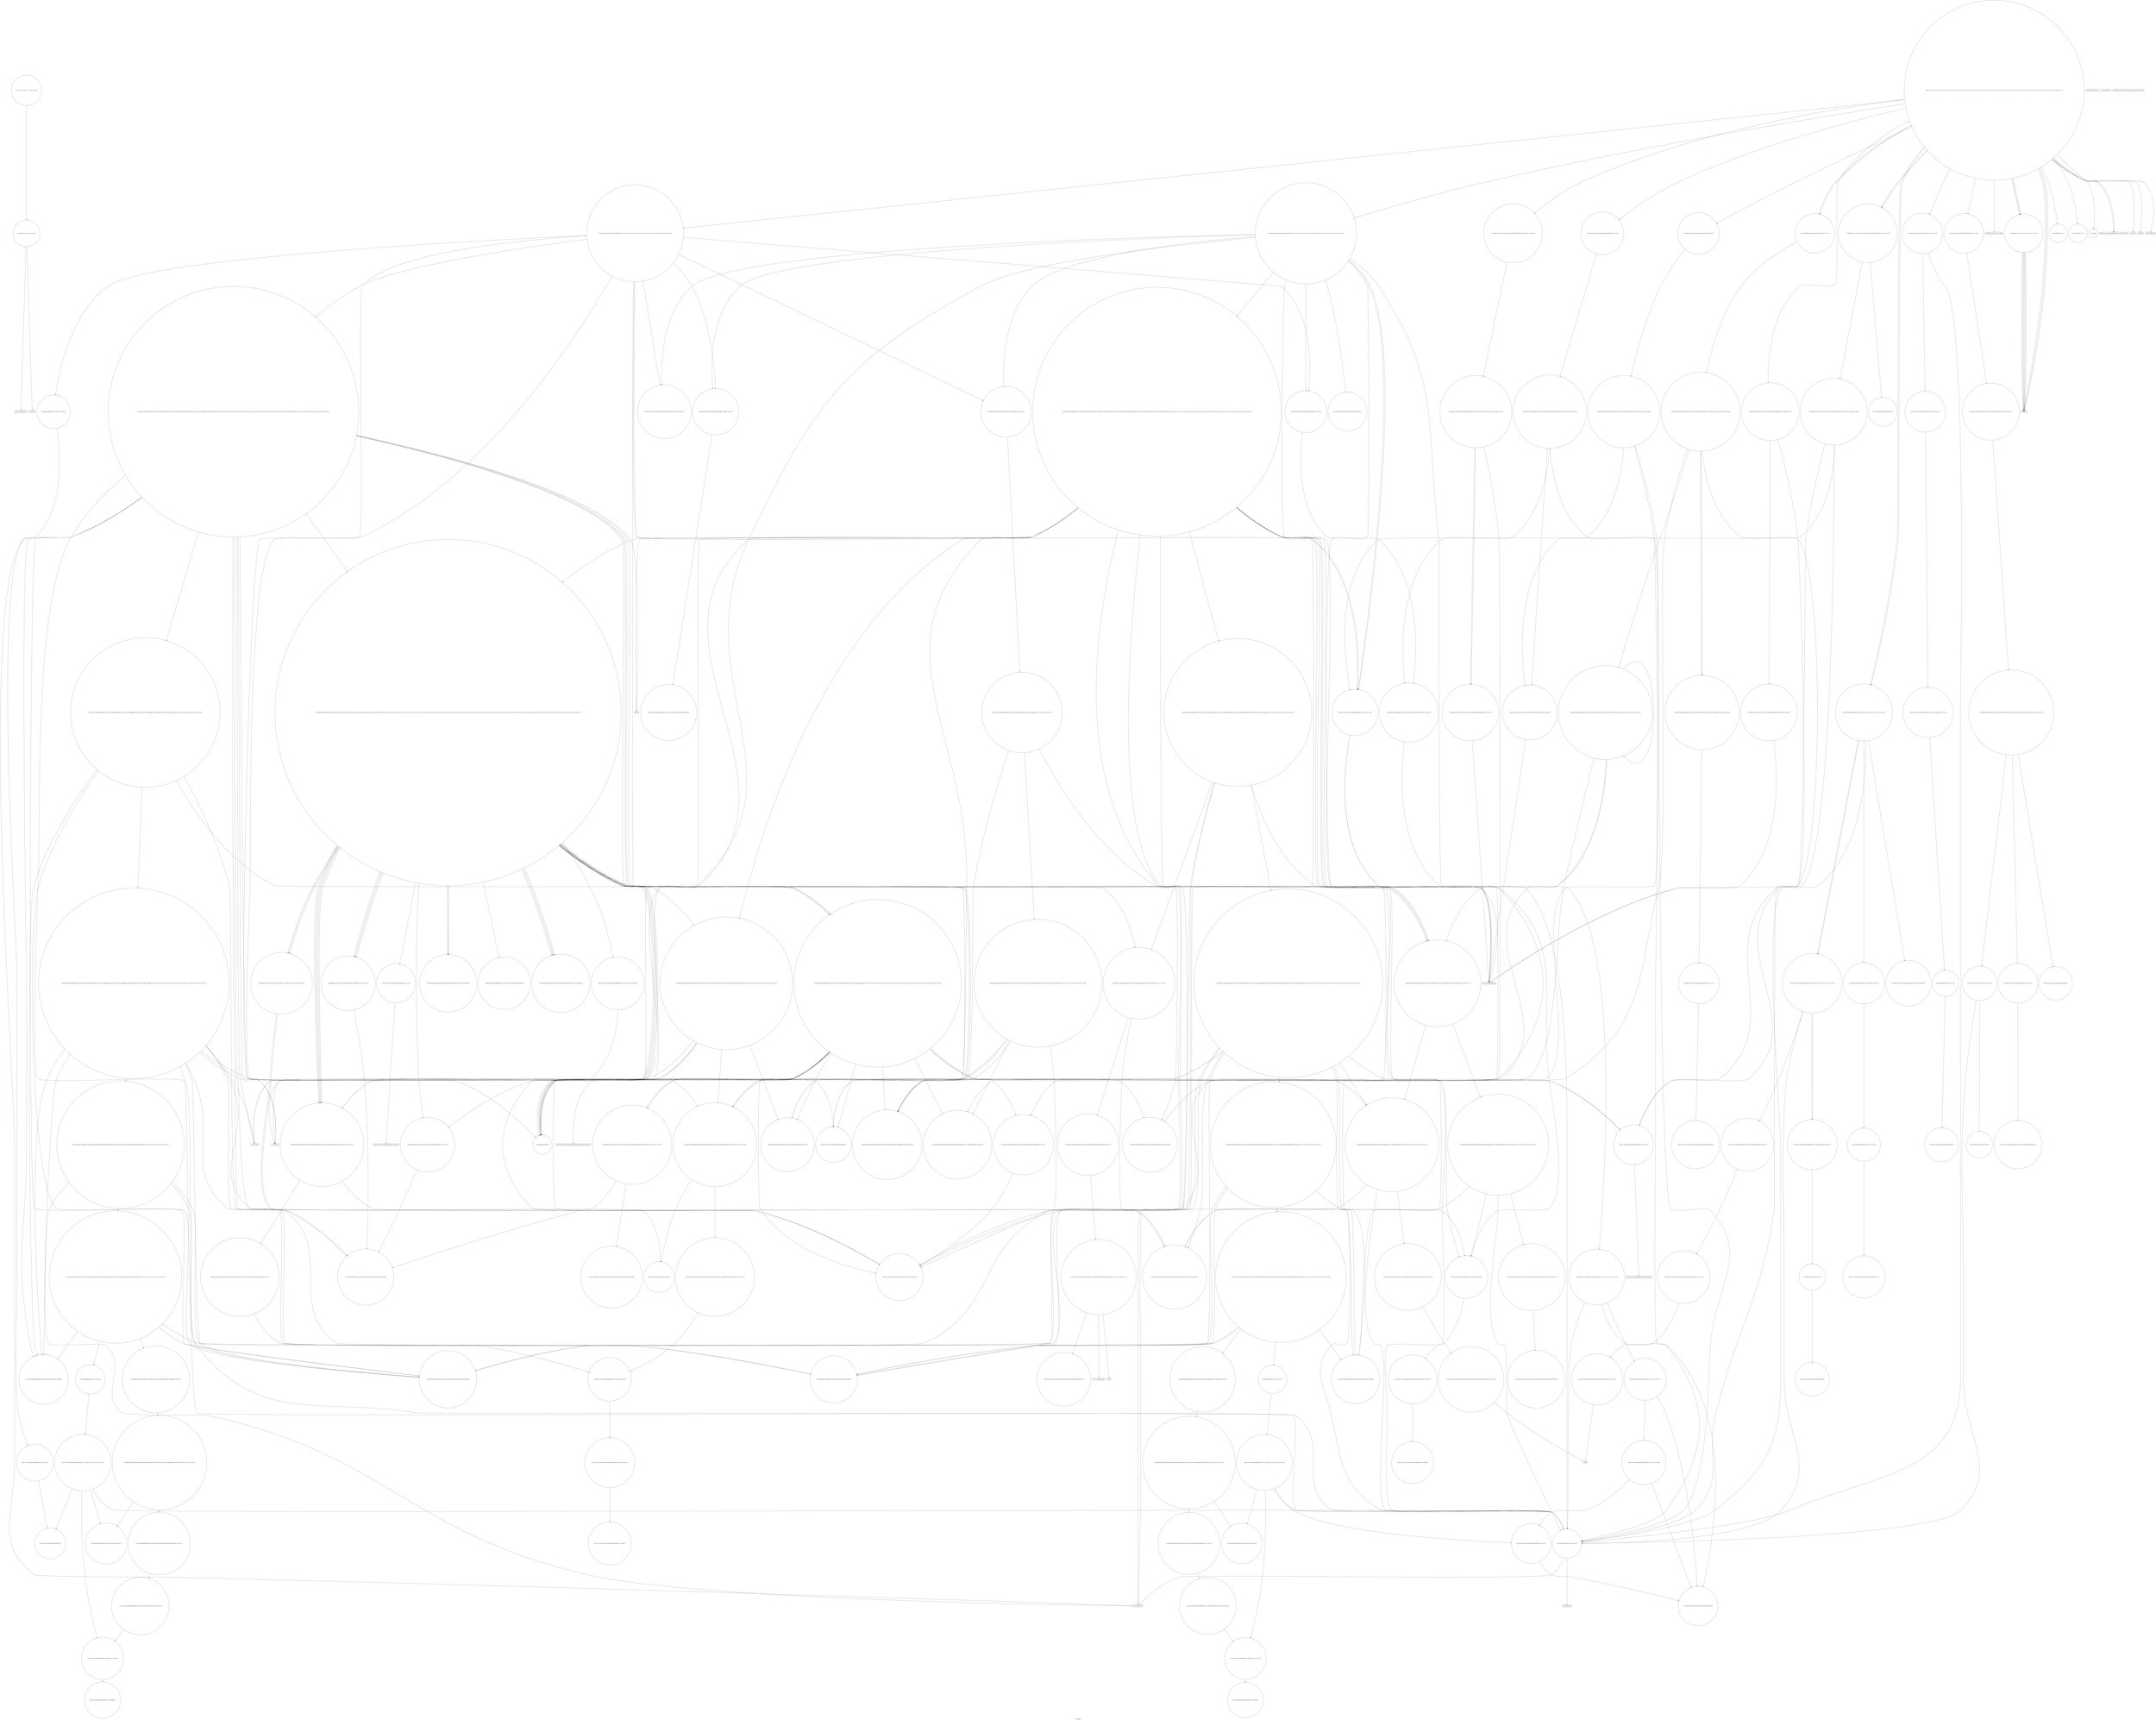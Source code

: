 digraph "Call Graph" {
	label="Call Graph";

	Node0x55c32b160430 [shape=record,shape=circle,label="{__cxx_global_var_init|{<s0>1|<s1>2}}"];
	Node0x55c32b160430:s0 -> Node0x55c32b1604b0[color=black];
	Node0x55c32b160430:s1 -> Node0x55c32b4c0fd0[color=black];
	Node0x55c32b4c4b70 [shape=record,shape=circle,label="{_ZNSt8_Rb_treeIiSt4pairIKiiESt10_Select1stIS2_ESt4lessIiESaIS2_EE8_S_valueEPKSt13_Rb_tree_nodeIS2_E|{<s0>159}}"];
	Node0x55c32b4c4b70:s0 -> Node0x55c32b4c4bf0[color=black];
	Node0x55c32b4c11d0 [shape=record,shape=circle,label="{main|{<s0>9|<s1>10|<s2>11|<s3>12|<s4>13|<s5>14|<s6>15|<s7>16|<s8>17|<s9>18|<s10>19|<s11>20|<s12>21|<s13>22|<s14>23|<s15>24|<s16>25|<s17>26|<s18>27|<s19>28|<s20>29|<s21>30|<s22>31|<s23>32|<s24>33|<s25>34|<s26>35|<s27>36|<s28>37}}"];
	Node0x55c32b4c11d0:s0 -> Node0x55c32b4c1250[color=black];
	Node0x55c32b4c11d0:s1 -> Node0x55c32b4c10d0[color=black];
	Node0x55c32b4c11d0:s2 -> Node0x55c32b4c12d0[color=black];
	Node0x55c32b4c11d0:s3 -> Node0x55c32b4c10d0[color=black];
	Node0x55c32b4c11d0:s4 -> Node0x55c32b4c10d0[color=black];
	Node0x55c32b4c11d0:s5 -> Node0x55c32b4c1050[color=black];
	Node0x55c32b4c11d0:s6 -> Node0x55c32b4c1050[color=black];
	Node0x55c32b4c11d0:s7 -> Node0x55c32b4c1050[color=black];
	Node0x55c32b4c11d0:s8 -> Node0x55c32b4c13d0[color=black];
	Node0x55c32b4c11d0:s9 -> Node0x55c32b4c1450[color=black];
	Node0x55c32b4c11d0:s10 -> Node0x55c32b4c14d0[color=black];
	Node0x55c32b4c11d0:s11 -> Node0x55c32b4c1550[color=black];
	Node0x55c32b4c11d0:s12 -> Node0x55c32b4c15d0[color=black];
	Node0x55c32b4c11d0:s13 -> Node0x55c32b4c1b50[color=black];
	Node0x55c32b4c11d0:s14 -> Node0x55c32b4c1650[color=black];
	Node0x55c32b4c11d0:s15 -> Node0x55c32b4c1750[color=black];
	Node0x55c32b4c11d0:s16 -> Node0x55c32b4c16d0[color=black];
	Node0x55c32b4c11d0:s17 -> Node0x55c32b4c17d0[color=black];
	Node0x55c32b4c11d0:s18 -> Node0x55c32b4c17d0[color=black];
	Node0x55c32b4c11d0:s19 -> Node0x55c32b4c1850[color=black];
	Node0x55c32b4c11d0:s20 -> Node0x55c32b4c1150[color=black];
	Node0x55c32b4c11d0:s21 -> Node0x55c32b4c18d0[color=black];
	Node0x55c32b4c11d0:s22 -> Node0x55c32b4c1950[color=black];
	Node0x55c32b4c11d0:s23 -> Node0x55c32b4c18d0[color=black];
	Node0x55c32b4c11d0:s24 -> Node0x55c32b4c19d0[color=black];
	Node0x55c32b4c11d0:s25 -> Node0x55c32b4c1a50[color=black];
	Node0x55c32b4c11d0:s26 -> Node0x55c32b4c1b50[color=black];
	Node0x55c32b4c11d0:s27 -> Node0x55c32b4c1bd0[color=black];
	Node0x55c32b4c11d0:s28 -> Node0x55c32b4c1bd0[color=black];
	Node0x55c32b4c26d0 [shape=record,shape=circle,label="{_ZSt7forwardIRKSt21piecewise_construct_tEOT_RNSt16remove_referenceIS3_E4typeE}"];
	Node0x55c32b4c1550 [shape=record,shape=circle,label="{_ZNSt3mapIiiSt4lessIiESaISt4pairIKiiEEEixEOi|{<s0>41|<s1>42|<s2>43|<s3>44|<s4>45|<s5>46|<s6>47|<s7>48|<s8>49|<s9>50|<s10>51|<s11>52}}"];
	Node0x55c32b4c1550:s0 -> Node0x55c32b4c42f0[color=black];
	Node0x55c32b4c1550:s1 -> Node0x55c32b4c43f0[color=black];
	Node0x55c32b4c1550:s2 -> Node0x55c32b4c4370[color=black];
	Node0x55c32b4c1550:s3 -> Node0x55c32b4c4470[color=black];
	Node0x55c32b4c1550:s4 -> Node0x55c32b4c4570[color=black];
	Node0x55c32b4c1550:s5 -> Node0x55c32b4c44f0[color=black];
	Node0x55c32b4c1550:s6 -> Node0x55c32b4c4670[color=black];
	Node0x55c32b4c1550:s7 -> Node0x55c32b4c4770[color=black];
	Node0x55c32b4c1550:s8 -> Node0x55c32b4c46f0[color=black];
	Node0x55c32b4c1550:s9 -> Node0x55c32b4c45f0[color=black];
	Node0x55c32b4c1550:s10 -> Node0x55c32b4c47f0[color=black];
	Node0x55c32b4c1550:s11 -> Node0x55c32b4c4570[color=black];
	Node0x55c32b4c2a50 [shape=record,shape=Mrecord,label="{llvm.trap}"];
	Node0x55c32b4c18d0 [shape=record,shape=Mrecord,label="{_ZStlsISt11char_traitsIcEERSt13basic_ostreamIcT_ES5_PKc}"];
	Node0x55c32b4c2dd0 [shape=record,shape=Mrecord,label="{_Znwm}"];
	Node0x55c32b4c1c50 [shape=record,shape=circle,label="{_ZNSt8_Rb_treeIiSt4pairIKiiESt10_Select1stIS2_ESt4lessIiESaIS2_EEC2Ev|{<s0>77}}"];
	Node0x55c32b4c1c50:s0 -> Node0x55c32b4c1cd0[color=black];
	Node0x55c32b4c3150 [shape=record,shape=circle,label="{_ZNSt11_Tuple_implILm0EJOiEE7_M_headERS1_|{<s0>243}}"];
	Node0x55c32b4c3150:s0 -> Node0x55c32b4c3250[color=black];
	Node0x55c32b4c1fd0 [shape=record,shape=circle,label="{__clang_call_terminate|{<s0>84|<s1>85}}"];
	Node0x55c32b4c1fd0:s0 -> Node0x55c32b4c2050[color=black];
	Node0x55c32b4c1fd0:s1 -> Node0x55c32b4c20d0[color=black];
	Node0x55c32b4c34d0 [shape=record,shape=circle,label="{_ZNKSt23_Rb_tree_const_iteratorISt4pairIKiiEE13_M_const_castEv|{<s0>249}}"];
	Node0x55c32b4c34d0:s0 -> Node0x55c32b4c4a70[color=black];
	Node0x55c32b4c2350 [shape=record,shape=circle,label="{_ZNSt8_Rb_treeIiSt4pairIKiiESt10_Select1stIS2_ESt4lessIiESaIS2_EE8_S_rightEPSt18_Rb_tree_node_base}"];
	Node0x55c32b4c7090 [shape=record,shape=circle,label="{_ZNSt4pairIPSt18_Rb_tree_node_baseS1_EC2IRS1_S4_Lb1EEEOT_OT0_|{<s0>268|<s1>269}}"];
	Node0x55c32b4c7090:s0 -> Node0x55c32b4c7310[color=black];
	Node0x55c32b4c7090:s1 -> Node0x55c32b4c7310[color=black];
	Node0x55c32b4c36f0 [shape=record,shape=circle,label="{_ZNSt13_Rb_tree_nodeISt4pairIKiiEE9_M_valptrEv|{<s0>106}}"];
	Node0x55c32b4c36f0:s0 -> Node0x55c32b4c37f0[color=black];
	Node0x55c32b4c7410 [shape=record,shape=circle,label="{_ZNSt4pairIPSt18_Rb_tree_node_baseS1_EC2IRPSt13_Rb_tree_nodeIS_IKiiEERS1_Lb1EEEOT_OT0_|{<s0>275|<s1>276}}"];
	Node0x55c32b4c7410:s0 -> Node0x55c32b4c7490[color=black];
	Node0x55c32b4c7410:s1 -> Node0x55c32b4c7310[color=black];
	Node0x55c32b4c3a70 [shape=record,shape=circle,label="{_ZNSaISt13_Rb_tree_nodeISt4pairIKiiEEED2Ev|{<s0>110}}"];
	Node0x55c32b4c3a70:s0 -> Node0x55c32b4c3af0[color=black];
	Node0x55c32b4c7790 [shape=record,shape=circle,label="{_ZNSt8_Rb_treeIiSt4pairIKiiESt10_Select1stIS2_ESt4lessIiESaIS2_EE22_M_emplace_hint_uniqueIJRKSt21piecewise_construct_tSt5tupleIJRS1_EESD_IJEEEEESt17_Rb_tree_iteratorIS2_ESt23_Rb_tree_const_iteratorIS2_EDpOT_|{<s0>281|<s1>282|<s2>283|<s3>284|<s4>285|<s5>286|<s6>287|<s7>288|<s8>289|<s9>290|<s10>291|<s11>292|<s12>293|<s13>294|<s14>295|<s15>296}}"];
	Node0x55c32b4c7790:s0 -> Node0x55c32b4c26d0[color=black];
	Node0x55c32b4c7790:s1 -> Node0x55c32b4c7910[color=black];
	Node0x55c32b4c7790:s2 -> Node0x55c32b4c27d0[color=black];
	Node0x55c32b4c7790:s3 -> Node0x55c32b4c7890[color=black];
	Node0x55c32b4c7790:s4 -> Node0x55c32b4c47f0[color=black];
	Node0x55c32b4c7790:s5 -> Node0x55c32b4c49f0[color=black];
	Node0x55c32b4c7790:s6 -> Node0x55c32b4c2850[color=black];
	Node0x55c32b4c7790:s7 -> Node0x55c32b4c28d0[color=black];
	Node0x55c32b4c7790:s8 -> Node0x55c32b4c2050[color=black];
	Node0x55c32b4c7790:s9 -> Node0x55c32b4c2450[color=black];
	Node0x55c32b4c7790:s10 -> Node0x55c32b4c2950[color=black];
	Node0x55c32b4c7790:s11 -> Node0x55c32b4c2450[color=black];
	Node0x55c32b4c7790:s12 -> Node0x55c32b4c4a70[color=black];
	Node0x55c32b4c7790:s13 -> Node0x55c32b4c29d0[color=black];
	Node0x55c32b4c7790:s14 -> Node0x55c32b4c2a50[color=black];
	Node0x55c32b4c7790:s15 -> Node0x55c32b4c1fd0[color=black];
	Node0x55c32b4c3df0 [shape=record,shape=circle,label="{_ZNSt12_Vector_baseISt4pairIiiESaIS1_EE19_M_get_Tp_allocatorEv}"];
	Node0x55c32b4c7b10 [shape=record,shape=circle,label="{_ZNSt5tupleIJRKiEEC2EOS2_|{<s0>323}}"];
	Node0x55c32b4c7b10:s0 -> Node0x55c32b4c7c10[color=black];
	Node0x55c32b4c4170 [shape=record,shape=circle,label="{_ZN9__gnu_cxx13new_allocatorISt4pairIiiEE10deallocateEPS2_m|{<s0>123}}"];
	Node0x55c32b4c4170:s0 -> Node0x55c32b4c39f0[color=black];
	Node0x55c32b4c7e90 [shape=record,shape=circle,label="{_ZNSt4pairIKiiEC2IJRS0_EJLm0EEJEJEEERSt5tupleIJDpT_EERS4_IJDpT1_EESt12_Index_tupleIJXspT0_EEESD_IJXspT2_EEE|{<s0>330|<s1>331}}"];
	Node0x55c32b4c7e90:s0 -> Node0x55c32b4c7f10[color=black];
	Node0x55c32b4c7e90:s1 -> Node0x55c32b4c7c90[color=black];
	Node0x55c32b4c44f0 [shape=record,shape=circle,label="{_ZNKSt4lessIiEclERKiS2_}"];
	Node0x55c32b4c8210 [shape=record,shape=circle,label="{_ZSteqISt17_Rb_tree_iteratorISt4pairIKiiEEEbRKSt16reverse_iteratorIT_ES9_|{<s0>342|<s1>343|<s2>344}}"];
	Node0x55c32b4c8210:s0 -> Node0x55c32b4c8290[color=black];
	Node0x55c32b4c8210:s1 -> Node0x55c32b4c8290[color=black];
	Node0x55c32b4c8210:s2 -> Node0x55c32b4c4370[color=black];
	Node0x55c32b4c4870 [shape=record,shape=circle,label="{_ZNSt8_Rb_treeIiSt4pairIKiiESt10_Select1stIS2_ESt4lessIiESaIS2_EE11lower_boundERS1_|{<s0>149|<s1>150|<s2>151}}"];
	Node0x55c32b4c4870:s0 -> Node0x55c32b4c2250[color=black];
	Node0x55c32b4c4870:s1 -> Node0x55c32b4c4970[color=black];
	Node0x55c32b4c4870:s2 -> Node0x55c32b4c48f0[color=black];
	Node0x55c32b1604b0 [shape=record,shape=Mrecord,label="{_ZNSt8ios_base4InitC1Ev}"];
	Node0x55c32b4c4bf0 [shape=record,shape=circle,label="{_ZNKSt13_Rb_tree_nodeISt4pairIKiiEE9_M_valptrEv|{<s0>160}}"];
	Node0x55c32b4c4bf0:s0 -> Node0x55c32b4c4c70[color=black];
	Node0x55c32b4c1250 [shape=record,shape=Mrecord,label="{_ZNSt8ios_base15sync_with_stdioEb}"];
	Node0x55c32b4c2750 [shape=record,shape=circle,label="{_ZSt7forwardISt5tupleIJOiEEEOT_RNSt16remove_referenceIS3_E4typeE}"];
	Node0x55c32b4c15d0 [shape=record,shape=circle,label="{_ZNSt3mapIiiSt4lessIiESaISt4pairIKiiEEEixERS3_|{<s0>53|<s1>54|<s2>55|<s3>56|<s4>57|<s5>58|<s6>59|<s7>60|<s8>61|<s9>62|<s10>63}}"];
	Node0x55c32b4c15d0:s0 -> Node0x55c32b4c42f0[color=black];
	Node0x55c32b4c15d0:s1 -> Node0x55c32b4c43f0[color=black];
	Node0x55c32b4c15d0:s2 -> Node0x55c32b4c4370[color=black];
	Node0x55c32b4c15d0:s3 -> Node0x55c32b4c4470[color=black];
	Node0x55c32b4c15d0:s4 -> Node0x55c32b4c4570[color=black];
	Node0x55c32b4c15d0:s5 -> Node0x55c32b4c44f0[color=black];
	Node0x55c32b4c15d0:s6 -> Node0x55c32b4c4670[color=black];
	Node0x55c32b4c15d0:s7 -> Node0x55c32b4c7810[color=black];
	Node0x55c32b4c15d0:s8 -> Node0x55c32b4c7790[color=black];
	Node0x55c32b4c15d0:s9 -> Node0x55c32b4c47f0[color=black];
	Node0x55c32b4c15d0:s10 -> Node0x55c32b4c4570[color=black];
	Node0x55c32b4c2ad0 [shape=record,shape=circle,label="{_ZNSt8_Rb_treeIiSt4pairIKiiESt10_Select1stIS2_ESt4lessIiESaIS2_EE11_M_get_nodeEv|{<s0>211|<s1>212}}"];
	Node0x55c32b4c2ad0:s0 -> Node0x55c32b4c3670[color=black];
	Node0x55c32b4c2ad0:s1 -> Node0x55c32b4c2bd0[color=black];
	Node0x55c32b4c1950 [shape=record,shape=Mrecord,label="{_ZNSolsEi}"];
	Node0x55c32b4c2e50 [shape=record,shape=circle,label="{_ZNSt16allocator_traitsISaISt13_Rb_tree_nodeISt4pairIKiiEEEE9constructIS3_JRKSt21piecewise_construct_tSt5tupleIJOiEESB_IJEEEEEvRS5_PT_DpOT0_|{<s0>228|<s1>229|<s2>230|<s3>231}}"];
	Node0x55c32b4c2e50:s0 -> Node0x55c32b4c26d0[color=black];
	Node0x55c32b4c2e50:s1 -> Node0x55c32b4c2750[color=black];
	Node0x55c32b4c2e50:s2 -> Node0x55c32b4c27d0[color=black];
	Node0x55c32b4c2e50:s3 -> Node0x55c32b4c2ed0[color=black];
	Node0x55c32b4c1cd0 [shape=record,shape=circle,label="{_ZNSt8_Rb_treeIiSt4pairIKiiESt10_Select1stIS2_ESt4lessIiESaIS2_EE13_Rb_tree_implIS6_Lb1EEC2Ev|{<s0>78|<s1>79|<s2>80}}"];
	Node0x55c32b4c1cd0:s0 -> Node0x55c32b4c1d50[color=black];
	Node0x55c32b4c1cd0:s1 -> Node0x55c32b4c1dd0[color=black];
	Node0x55c32b4c1cd0:s2 -> Node0x55c32b4c1e50[color=black];
	Node0x55c32b4c31d0 [shape=record,shape=circle,label="{_ZNSt10_Head_baseILm0EOiLb0EEC2IiEEOT_|{<s0>244}}"];
	Node0x55c32b4c31d0:s0 -> Node0x55c32b4c32d0[color=black];
	Node0x55c32b4c2050 [shape=record,shape=Mrecord,label="{__cxa_begin_catch}"];
	Node0x55c32b4c3550 [shape=record,shape=circle,label="{_ZNKSt8_Rb_treeIiSt4pairIKiiESt10_Select1stIS2_ESt4lessIiESaIS2_EE4sizeEv}"];
	Node0x55c32b4c23d0 [shape=record,shape=circle,label="{_ZNSt8_Rb_treeIiSt4pairIKiiESt10_Select1stIS2_ESt4lessIiESaIS2_EE7_S_leftEPSt18_Rb_tree_node_base}"];
	Node0x55c32b4c7110 [shape=record,shape=circle,label="{_ZNSt17_Rb_tree_iteratorISt4pairIKiiEEmmEv|{<s0>270}}"];
	Node0x55c32b4c7110:s0 -> Node0x55c32b4c7510[color=black];
	Node0x55c32b4c3770 [shape=record,shape=circle,label="{_ZN9__gnu_cxx13new_allocatorISt13_Rb_tree_nodeISt4pairIKiiEEE7destroyIS4_EEvPT_}"];
	Node0x55c32b4c7490 [shape=record,shape=circle,label="{_ZSt7forwardIRPSt13_Rb_tree_nodeISt4pairIKiiEEEOT_RNSt16remove_referenceIS7_E4typeE}"];
	Node0x55c32b4c3af0 [shape=record,shape=circle,label="{_ZN9__gnu_cxx13new_allocatorISt13_Rb_tree_nodeISt4pairIKiiEEED2Ev}"];
	Node0x55c32b4c7810 [shape=record,shape=circle,label="{_ZNSt5tupleIJRKiEEC2IvLb1EEES1_|{<s0>297}}"];
	Node0x55c32b4c7810:s0 -> Node0x55c32b4c8010[color=black];
	Node0x55c32b4c3e70 [shape=record,shape=circle,label="{_ZNSt12_Vector_baseISt4pairIiiESaIS1_EED2Ev|{<s0>115|<s1>116|<s2>117|<s3>118}}"];
	Node0x55c32b4c3e70:s0 -> Node0x55c32b4c3ff0[color=black];
	Node0x55c32b4c3e70:s1 -> Node0x55c32b4c4070[color=black];
	Node0x55c32b4c3e70:s2 -> Node0x55c32b4c4070[color=black];
	Node0x55c32b4c3e70:s3 -> Node0x55c32b4c1fd0[color=black];
	Node0x55c32b4c7b90 [shape=record,shape=circle,label="{_ZNSt4pairIKiiEC2IJRS0_EJEEESt21piecewise_construct_tSt5tupleIJDpT_EES5_IJDpT0_EE|{<s0>324}}"];
	Node0x55c32b4c7b90:s0 -> Node0x55c32b4c7e90[color=black];
	Node0x55c32b4c41f0 [shape=record,shape=circle,label="{_ZNSaISt4pairIiiEED2Ev|{<s0>124}}"];
	Node0x55c32b4c41f0:s0 -> Node0x55c32b4c4270[color=black];
	Node0x55c32b4c7f10 [shape=record,shape=circle,label="{_ZSt3getILm0EJRKiEERNSt13tuple_elementIXT_ESt5tupleIJDpT0_EEE4typeERS6_|{<s0>332}}"];
	Node0x55c32b4c7f10:s0 -> Node0x55c32b4c7f90[color=black];
	Node0x55c32b4c4570 [shape=record,shape=circle,label="{_ZNKSt17_Rb_tree_iteratorISt4pairIKiiEEdeEv|{<s0>128|<s1>129}}"];
	Node0x55c32b4c4570:s0 -> Node0x55c32b4c36f0[color=black];
	Node0x55c32b4c4570:s1 -> Node0x55c32b4c1fd0[color=black];
	Node0x55c32b4c8290 [shape=record,shape=circle,label="{_ZNKSt16reverse_iteratorISt17_Rb_tree_iteratorISt4pairIKiiEEE4baseEv|{<s0>345}}"];
	Node0x55c32b4c8290:s0 -> Node0x55c32b4c47f0[color=black];
	Node0x55c32b4c48f0 [shape=record,shape=circle,label="{_ZNSt8_Rb_treeIiSt4pairIKiiESt10_Select1stIS2_ESt4lessIiESaIS2_EE14_M_lower_boundEPSt13_Rb_tree_nodeIS2_EPSt18_Rb_tree_node_baseRS1_|{<s0>152|<s1>153|<s2>154|<s3>155|<s4>156}}"];
	Node0x55c32b4c48f0:s0 -> Node0x55c32b4c49f0[color=black];
	Node0x55c32b4c48f0:s1 -> Node0x55c32b4c44f0[color=black];
	Node0x55c32b4c48f0:s2 -> Node0x55c32b4c23d0[color=black];
	Node0x55c32b4c48f0:s3 -> Node0x55c32b4c2350[color=black];
	Node0x55c32b4c48f0:s4 -> Node0x55c32b4c4a70[color=black];
	Node0x55c32b4c0f50 [shape=record,shape=Mrecord,label="{_ZNSt8ios_base4InitD1Ev}"];
	Node0x55c32b4c4c70 [shape=record,shape=circle,label="{_ZNK9__gnu_cxx16__aligned_membufISt4pairIKiiEE6_M_ptrEv|{<s0>161}}"];
	Node0x55c32b4c4c70:s0 -> Node0x55c32b4c4cf0[color=black];
	Node0x55c32b4c12d0 [shape=record,shape=circle,label="{_ZNSt6vectorISt4pairIiiESaIS1_EEC2Ev|{<s0>38|<s1>39}}"];
	Node0x55c32b4c12d0:s0 -> Node0x55c32b4c3b70[color=black];
	Node0x55c32b4c12d0:s1 -> Node0x55c32b4c1fd0[color=black];
	Node0x55c32b4c27d0 [shape=record,shape=circle,label="{_ZSt7forwardISt5tupleIJEEEOT_RNSt16remove_referenceIS2_E4typeE}"];
	Node0x55c32b4c1650 [shape=record,shape=circle,label="{_ZNSt3mapIiiSt4lessIiESaISt4pairIKiiEEE6rbeginEv|{<s0>64}}"];
	Node0x55c32b4c1650:s0 -> Node0x55c32b4c8090[color=black];
	Node0x55c32b4c2b50 [shape=record,shape=circle,label="{_ZNSt8_Rb_treeIiSt4pairIKiiESt10_Select1stIS2_ESt4lessIiESaIS2_EE17_M_construct_nodeIJRKSt21piecewise_construct_tSt5tupleIJOiEESD_IJEEEEEvPSt13_Rb_tree_nodeIS2_EDpOT_|{<s0>213|<s1>214|<s2>215|<s3>216|<s4>217|<s5>218|<s6>219|<s7>220|<s8>221|<s9>222|<s10>223}}"];
	Node0x55c32b4c2b50:s0 -> Node0x55c32b4c3670[color=black];
	Node0x55c32b4c2b50:s1 -> Node0x55c32b4c36f0[color=black];
	Node0x55c32b4c2b50:s2 -> Node0x55c32b4c26d0[color=black];
	Node0x55c32b4c2b50:s3 -> Node0x55c32b4c2750[color=black];
	Node0x55c32b4c2b50:s4 -> Node0x55c32b4c27d0[color=black];
	Node0x55c32b4c2b50:s5 -> Node0x55c32b4c2e50[color=black];
	Node0x55c32b4c2b50:s6 -> Node0x55c32b4c2050[color=black];
	Node0x55c32b4c2b50:s7 -> Node0x55c32b4c2550[color=black];
	Node0x55c32b4c2b50:s8 -> Node0x55c32b4c2950[color=black];
	Node0x55c32b4c2b50:s9 -> Node0x55c32b4c29d0[color=black];
	Node0x55c32b4c2b50:s10 -> Node0x55c32b4c1fd0[color=black];
	Node0x55c32b4c19d0 [shape=record,shape=Mrecord,label="{_ZNSolsEm}"];
	Node0x55c32b4c2ed0 [shape=record,shape=circle,label="{_ZN9__gnu_cxx13new_allocatorISt13_Rb_tree_nodeISt4pairIKiiEEE9constructIS4_JRKSt21piecewise_construct_tSt5tupleIJOiEESB_IJEEEEEvPT_DpOT0_|{<s0>232|<s1>233|<s2>234|<s3>235|<s4>236}}"];
	Node0x55c32b4c2ed0:s0 -> Node0x55c32b4c26d0[color=black];
	Node0x55c32b4c2ed0:s1 -> Node0x55c32b4c2750[color=black];
	Node0x55c32b4c2ed0:s2 -> Node0x55c32b4c2f50[color=black];
	Node0x55c32b4c2ed0:s3 -> Node0x55c32b4c27d0[color=black];
	Node0x55c32b4c2ed0:s4 -> Node0x55c32b4c2fd0[color=black];
	Node0x55c32b4c1d50 [shape=record,shape=circle,label="{_ZNSaISt13_Rb_tree_nodeISt4pairIKiiEEEC2Ev|{<s0>81}}"];
	Node0x55c32b4c1d50:s0 -> Node0x55c32b4c1ed0[color=black];
	Node0x55c32b4c3250 [shape=record,shape=circle,label="{_ZNSt10_Head_baseILm0EOiLb0EE7_M_headERS1_}"];
	Node0x55c32b4c20d0 [shape=record,shape=Mrecord,label="{_ZSt9terminatev}"];
	Node0x55c32b4c35d0 [shape=record,shape=circle,label="{_ZNSt8_Rb_treeIiSt4pairIKiiESt10_Select1stIS2_ESt4lessIiESaIS2_EE6_S_keyEPKSt18_Rb_tree_node_base|{<s0>250|<s1>251}}"];
	Node0x55c32b4c35d0:s0 -> Node0x55c32b4c7290[color=black];
	Node0x55c32b4c35d0:s1 -> Node0x55c32b4c4af0[color=black];
	Node0x55c32b4c2450 [shape=record,shape=circle,label="{_ZNSt8_Rb_treeIiSt4pairIKiiESt10_Select1stIS2_ESt4lessIiESaIS2_EE12_M_drop_nodeEPSt13_Rb_tree_nodeIS2_E|{<s0>96|<s1>97}}"];
	Node0x55c32b4c2450:s0 -> Node0x55c32b4c24d0[color=black];
	Node0x55c32b4c2450:s1 -> Node0x55c32b4c2550[color=black];
	Node0x55c32b4c7190 [shape=record,shape=circle,label="{_ZNSt17_Rb_tree_iteratorISt4pairIKiiEEppEv|{<s0>271}}"];
	Node0x55c32b4c7190:s0 -> Node0x55c32b4c7590[color=black];
	Node0x55c32b4c37f0 [shape=record,shape=circle,label="{_ZN9__gnu_cxx16__aligned_membufISt4pairIKiiEE6_M_ptrEv|{<s0>107}}"];
	Node0x55c32b4c37f0:s0 -> Node0x55c32b4c3870[color=black];
	Node0x55c32b4c7510 [shape=record,shape=Mrecord,label="{_ZSt18_Rb_tree_decrementPSt18_Rb_tree_node_base}"];
	Node0x55c32b4c3b70 [shape=record,shape=circle,label="{_ZNSt12_Vector_baseISt4pairIiiESaIS1_EEC2Ev|{<s0>111}}"];
	Node0x55c32b4c3b70:s0 -> Node0x55c32b4c3bf0[color=black];
	Node0x55c32b4c7890 [shape=record,shape=circle,label="{_ZNSt8_Rb_treeIiSt4pairIKiiESt10_Select1stIS2_ESt4lessIiESaIS2_EE14_M_create_nodeIJRKSt21piecewise_construct_tSt5tupleIJRS1_EESD_IJEEEEEPSt13_Rb_tree_nodeIS2_EDpOT_|{<s0>298|<s1>299|<s2>300|<s3>301|<s4>302}}"];
	Node0x55c32b4c7890:s0 -> Node0x55c32b4c2ad0[color=black];
	Node0x55c32b4c7890:s1 -> Node0x55c32b4c26d0[color=black];
	Node0x55c32b4c7890:s2 -> Node0x55c32b4c7910[color=black];
	Node0x55c32b4c7890:s3 -> Node0x55c32b4c27d0[color=black];
	Node0x55c32b4c7890:s4 -> Node0x55c32b4c7990[color=black];
	Node0x55c32b4c3ef0 [shape=record,shape=circle,label="{_ZSt8_DestroyIPSt4pairIiiEEvT_S3_|{<s0>119}}"];
	Node0x55c32b4c3ef0:s0 -> Node0x55c32b4c3f70[color=black];
	Node0x55c32b4c7c10 [shape=record,shape=circle,label="{_ZNSt11_Tuple_implILm0EJRKiEEC2EOS2_|{<s0>325|<s1>326|<s2>327|<s3>328}}"];
	Node0x55c32b4c7c10:s0 -> Node0x55c32b4c7d10[color=black];
	Node0x55c32b4c7c10:s1 -> Node0x55c32b4c7c90[color=black];
	Node0x55c32b4c7c10:s2 -> Node0x55c32b4c7d90[color=black];
	Node0x55c32b4c7c10:s3 -> Node0x55c32b4c1fd0[color=black];
	Node0x55c32b4c4270 [shape=record,shape=circle,label="{_ZN9__gnu_cxx13new_allocatorISt4pairIiiEED2Ev}"];
	Node0x55c32b4c7f90 [shape=record,shape=circle,label="{_ZSt12__get_helperILm0ERKiJEERT0_RSt11_Tuple_implIXT_EJS2_DpT1_EE|{<s0>333}}"];
	Node0x55c32b4c7f90:s0 -> Node0x55c32b4c7d10[color=black];
	Node0x55c32b4c45f0 [shape=record,shape=circle,label="{_ZNSt8_Rb_treeIiSt4pairIKiiESt10_Select1stIS2_ESt4lessIiESaIS2_EE22_M_emplace_hint_uniqueIJRKSt21piecewise_construct_tSt5tupleIJOiEESD_IJEEEEESt17_Rb_tree_iteratorIS2_ESt23_Rb_tree_const_iteratorIS2_EDpOT_|{<s0>130|<s1>131|<s2>132|<s3>133|<s4>134|<s5>135|<s6>136|<s7>137|<s8>138|<s9>139|<s10>140|<s11>141|<s12>142|<s13>143|<s14>144|<s15>145}}"];
	Node0x55c32b4c45f0:s0 -> Node0x55c32b4c26d0[color=black];
	Node0x55c32b4c45f0:s1 -> Node0x55c32b4c2750[color=black];
	Node0x55c32b4c45f0:s2 -> Node0x55c32b4c27d0[color=black];
	Node0x55c32b4c45f0:s3 -> Node0x55c32b4c2650[color=black];
	Node0x55c32b4c45f0:s4 -> Node0x55c32b4c47f0[color=black];
	Node0x55c32b4c45f0:s5 -> Node0x55c32b4c49f0[color=black];
	Node0x55c32b4c45f0:s6 -> Node0x55c32b4c2850[color=black];
	Node0x55c32b4c45f0:s7 -> Node0x55c32b4c28d0[color=black];
	Node0x55c32b4c45f0:s8 -> Node0x55c32b4c2050[color=black];
	Node0x55c32b4c45f0:s9 -> Node0x55c32b4c2450[color=black];
	Node0x55c32b4c45f0:s10 -> Node0x55c32b4c2950[color=black];
	Node0x55c32b4c45f0:s11 -> Node0x55c32b4c2450[color=black];
	Node0x55c32b4c45f0:s12 -> Node0x55c32b4c4a70[color=black];
	Node0x55c32b4c45f0:s13 -> Node0x55c32b4c29d0[color=black];
	Node0x55c32b4c45f0:s14 -> Node0x55c32b4c2a50[color=black];
	Node0x55c32b4c45f0:s15 -> Node0x55c32b4c1fd0[color=black];
	Node0x55c32b4c8310 [shape=record,shape=circle,label="{_ZNSt16reverse_iteratorISt17_Rb_tree_iteratorISt4pairIKiiEEEC2ERKS5_|{<s0>346}}"];
	Node0x55c32b4c8310:s0 -> Node0x55c32b4c47f0[color=black];
	Node0x55c32b4c4970 [shape=record,shape=circle,label="{_ZNSt8_Rb_treeIiSt4pairIKiiESt10_Select1stIS2_ESt4lessIiESaIS2_EE6_M_endEv}"];
	Node0x55c32b4c0fd0 [shape=record,shape=Mrecord,label="{__cxa_atexit}"];
	Node0x55c32b4c4cf0 [shape=record,shape=circle,label="{_ZNK9__gnu_cxx16__aligned_membufISt4pairIKiiEE7_M_addrEv}"];
	Node0x55c32b4c1350 [shape=record,shape=Mrecord,label="{__gxx_personality_v0}"];
	Node0x55c32b4c2850 [shape=record,shape=circle,label="{_ZNSt8_Rb_treeIiSt4pairIKiiESt10_Select1stIS2_ESt4lessIiESaIS2_EE29_M_get_insert_hint_unique_posESt23_Rb_tree_const_iteratorIS2_ERS1_|{<s0>168|<s1>169|<s2>170|<s3>171|<s4>172|<s5>173|<s6>174|<s7>175|<s8>176|<s9>177|<s10>178|<s11>179|<s12>180|<s13>181|<s14>182|<s15>183|<s16>184|<s17>185|<s18>186|<s19>187|<s20>188|<s21>189|<s22>190|<s23>191|<s24>192|<s25>193|<s26>194|<s27>195|<s28>196|<s29>197|<s30>198|<s31>199|<s32>200|<s33>201|<s34>202|<s35>203|<s36>204}}"];
	Node0x55c32b4c2850:s0 -> Node0x55c32b4c34d0[color=black];
	Node0x55c32b4c2850:s1 -> Node0x55c32b4c4970[color=black];
	Node0x55c32b4c2850:s2 -> Node0x55c32b4c3550[color=black];
	Node0x55c32b4c2850:s3 -> Node0x55c32b4c6e90[color=black];
	Node0x55c32b4c2850:s4 -> Node0x55c32b4c35d0[color=black];
	Node0x55c32b4c2850:s5 -> Node0x55c32b4c44f0[color=black];
	Node0x55c32b4c2850:s6 -> Node0x55c32b4c6e90[color=black];
	Node0x55c32b4c2850:s7 -> Node0x55c32b4c6f10[color=black];
	Node0x55c32b4c2850:s8 -> Node0x55c32b4c6f90[color=black];
	Node0x55c32b4c2850:s9 -> Node0x55c32b4c35d0[color=black];
	Node0x55c32b4c2850:s10 -> Node0x55c32b4c44f0[color=black];
	Node0x55c32b4c2850:s11 -> Node0x55c32b4c47f0[color=black];
	Node0x55c32b4c2850:s12 -> Node0x55c32b4c7010[color=black];
	Node0x55c32b4c2850:s13 -> Node0x55c32b4c7010[color=black];
	Node0x55c32b4c2850:s14 -> Node0x55c32b4c7010[color=black];
	Node0x55c32b4c2850:s15 -> Node0x55c32b4c7090[color=black];
	Node0x55c32b4c2850:s16 -> Node0x55c32b4c7110[color=black];
	Node0x55c32b4c2850:s17 -> Node0x55c32b4c35d0[color=black];
	Node0x55c32b4c2850:s18 -> Node0x55c32b4c44f0[color=black];
	Node0x55c32b4c2850:s19 -> Node0x55c32b4c2350[color=black];
	Node0x55c32b4c2850:s20 -> Node0x55c32b4c6f10[color=black];
	Node0x55c32b4c2850:s21 -> Node0x55c32b4c7090[color=black];
	Node0x55c32b4c2850:s22 -> Node0x55c32b4c6f90[color=black];
	Node0x55c32b4c2850:s23 -> Node0x55c32b4c35d0[color=black];
	Node0x55c32b4c2850:s24 -> Node0x55c32b4c44f0[color=black];
	Node0x55c32b4c2850:s25 -> Node0x55c32b4c47f0[color=black];
	Node0x55c32b4c2850:s26 -> Node0x55c32b4c6e90[color=black];
	Node0x55c32b4c2850:s27 -> Node0x55c32b4c6e90[color=black];
	Node0x55c32b4c2850:s28 -> Node0x55c32b4c6f10[color=black];
	Node0x55c32b4c2850:s29 -> Node0x55c32b4c7190[color=black];
	Node0x55c32b4c2850:s30 -> Node0x55c32b4c35d0[color=black];
	Node0x55c32b4c2850:s31 -> Node0x55c32b4c44f0[color=black];
	Node0x55c32b4c2850:s32 -> Node0x55c32b4c2350[color=black];
	Node0x55c32b4c2850:s33 -> Node0x55c32b4c6f10[color=black];
	Node0x55c32b4c2850:s34 -> Node0x55c32b4c7090[color=black];
	Node0x55c32b4c2850:s35 -> Node0x55c32b4c6f90[color=black];
	Node0x55c32b4c2850:s36 -> Node0x55c32b4c7210[color=black];
	Node0x55c32b4c16d0 [shape=record,shape=circle,label="{_ZStneISt17_Rb_tree_iteratorISt4pairIKiiEEEbRKSt16reverse_iteratorIT_ES9_|{<s0>65}}"];
	Node0x55c32b4c16d0:s0 -> Node0x55c32b4c8210[color=black];
	Node0x55c32b4c2bd0 [shape=record,shape=circle,label="{_ZNSt16allocator_traitsISaISt13_Rb_tree_nodeISt4pairIKiiEEEE8allocateERS5_m|{<s0>224}}"];
	Node0x55c32b4c2bd0:s0 -> Node0x55c32b4c2c50[color=black];
	Node0x55c32b4c1a50 [shape=record,shape=Mrecord,label="{_ZNSolsEPFRSoS_E}"];
	Node0x55c32b4c2f50 [shape=record,shape=circle,label="{_ZNSt5tupleIJOiEEC2EOS1_|{<s0>237}}"];
	Node0x55c32b4c2f50:s0 -> Node0x55c32b4c3050[color=black];
	Node0x55c32b4c1dd0 [shape=record,shape=circle,label="{_ZNSt20_Rb_tree_key_compareISt4lessIiEEC2Ev}"];
	Node0x55c32b4c32d0 [shape=record,shape=circle,label="{_ZSt7forwardIiEOT_RNSt16remove_referenceIS0_E4typeE}"];
	Node0x55c32b4c2150 [shape=record,shape=circle,label="{_ZNSt8_Rb_treeIiSt4pairIKiiESt10_Select1stIS2_ESt4lessIiESaIS2_EED2Ev|{<s0>86|<s1>87|<s2>88|<s3>89|<s4>90}}"];
	Node0x55c32b4c2150:s0 -> Node0x55c32b4c2250[color=black];
	Node0x55c32b4c2150:s1 -> Node0x55c32b4c21d0[color=black];
	Node0x55c32b4c2150:s2 -> Node0x55c32b4c22d0[color=black];
	Node0x55c32b4c2150:s3 -> Node0x55c32b4c22d0[color=black];
	Node0x55c32b4c2150:s4 -> Node0x55c32b4c1fd0[color=black];
	Node0x55c32b4c6e90 [shape=record,shape=circle,label="{_ZNSt8_Rb_treeIiSt4pairIKiiESt10_Select1stIS2_ESt4lessIiESaIS2_EE12_M_rightmostEv}"];
	Node0x55c32b4c24d0 [shape=record,shape=circle,label="{_ZNSt8_Rb_treeIiSt4pairIKiiESt10_Select1stIS2_ESt4lessIiESaIS2_EE15_M_destroy_nodeEPSt13_Rb_tree_nodeIS2_E|{<s0>98|<s1>99|<s2>100|<s3>101}}"];
	Node0x55c32b4c24d0:s0 -> Node0x55c32b4c3670[color=black];
	Node0x55c32b4c24d0:s1 -> Node0x55c32b4c36f0[color=black];
	Node0x55c32b4c24d0:s2 -> Node0x55c32b4c25d0[color=black];
	Node0x55c32b4c24d0:s3 -> Node0x55c32b4c1fd0[color=black];
	Node0x55c32b4c7210 [shape=record,shape=circle,label="{_ZNSt4pairIPSt18_Rb_tree_node_baseS1_EC2IRS1_Lb1EEEOT_RKS1_|{<s0>272}}"];
	Node0x55c32b4c7210:s0 -> Node0x55c32b4c7310[color=black];
	Node0x55c32b4c3870 [shape=record,shape=circle,label="{_ZN9__gnu_cxx16__aligned_membufISt4pairIKiiEE7_M_addrEv}"];
	Node0x55c32b4c7590 [shape=record,shape=Mrecord,label="{_ZSt18_Rb_tree_incrementPSt18_Rb_tree_node_base}"];
	Node0x55c32b4c3bf0 [shape=record,shape=circle,label="{_ZNSt12_Vector_baseISt4pairIiiESaIS1_EE12_Vector_implC2Ev|{<s0>112}}"];
	Node0x55c32b4c3bf0:s0 -> Node0x55c32b4c3c70[color=black];
	Node0x55c32b4c7910 [shape=record,shape=circle,label="{_ZSt7forwardISt5tupleIJRKiEEEOT_RNSt16remove_referenceIS4_E4typeE}"];
	Node0x55c32b4c3f70 [shape=record,shape=circle,label="{_ZNSt12_Destroy_auxILb1EE9__destroyIPSt4pairIiiEEEvT_S5_}"];
	Node0x55c32b4c7c90 [shape=record,shape=circle,label="{_ZSt7forwardIRKiEOT_RNSt16remove_referenceIS2_E4typeE}"];
	Node0x55c32b4c42f0 [shape=record,shape=circle,label="{_ZNSt3mapIiiSt4lessIiESaISt4pairIKiiEEE11lower_boundERS3_|{<s0>125}}"];
	Node0x55c32b4c42f0:s0 -> Node0x55c32b4c4870[color=black];
	Node0x55c32b4c8010 [shape=record,shape=circle,label="{_ZNSt11_Tuple_implILm0EJRKiEEC2ES1_|{<s0>334}}"];
	Node0x55c32b4c8010:s0 -> Node0x55c32b4c7d90[color=black];
	Node0x55c32b4c4670 [shape=record,shape=circle,label="{_ZNSt23_Rb_tree_const_iteratorISt4pairIKiiEEC2ERKSt17_Rb_tree_iteratorIS2_E}"];
	Node0x55c32b4c8390 [shape=record,shape=circle,label="{_ZSt11__addressofISt4pairIKiiEEPT_RS3_}"];
	Node0x55c32b4c49f0 [shape=record,shape=circle,label="{_ZNSt8_Rb_treeIiSt4pairIKiiESt10_Select1stIS2_ESt4lessIiESaIS2_EE6_S_keyEPKSt13_Rb_tree_nodeIS2_E|{<s0>157|<s1>158}}"];
	Node0x55c32b4c49f0:s0 -> Node0x55c32b4c4b70[color=black];
	Node0x55c32b4c49f0:s1 -> Node0x55c32b4c4af0[color=black];
	Node0x55c32b4c1050 [shape=record,shape=circle,label="{_Z3inpPii|{<s0>3|<s1>4|<s2>5|<s3>6|<s4>7|<s5>8}}"];
	Node0x55c32b4c1050:s0 -> Node0x55c32b4c10d0[color=black];
	Node0x55c32b4c1050:s1 -> Node0x55c32b4c10d0[color=black];
	Node0x55c32b4c1050:s2 -> Node0x55c32b4c10d0[color=black];
	Node0x55c32b4c1050:s3 -> Node0x55c32b4c10d0[color=black];
	Node0x55c32b4c1050:s4 -> Node0x55c32b4c10d0[color=black];
	Node0x55c32b4c1050:s5 -> Node0x55c32b4c10d0[color=black];
	Node0x55c32b4c4d70 [shape=record,shape=circle,label="{_ZNSt8_Rb_treeIiSt4pairIKiiESt10_Select1stIS2_ESt4lessIiESaIS2_EE3endEv|{<s0>162}}"];
	Node0x55c32b4c4d70:s0 -> Node0x55c32b4c4a70[color=black];
	Node0x55c32b4c13d0 [shape=record,shape=circle,label="{_ZSt3minIiERKT_S2_S2_}"];
	Node0x55c32b4c28d0 [shape=record,shape=circle,label="{_ZNSt8_Rb_treeIiSt4pairIKiiESt10_Select1stIS2_ESt4lessIiESaIS2_EE14_M_insert_nodeEPSt18_Rb_tree_node_baseSA_PSt13_Rb_tree_nodeIS2_E|{<s0>205|<s1>206|<s2>207|<s3>208|<s4>209|<s5>210}}"];
	Node0x55c32b4c28d0:s0 -> Node0x55c32b4c4970[color=black];
	Node0x55c32b4c28d0:s1 -> Node0x55c32b4c49f0[color=black];
	Node0x55c32b4c28d0:s2 -> Node0x55c32b4c35d0[color=black];
	Node0x55c32b4c28d0:s3 -> Node0x55c32b4c44f0[color=black];
	Node0x55c32b4c28d0:s4 -> Node0x55c32b4c7610[color=black];
	Node0x55c32b4c28d0:s5 -> Node0x55c32b4c4a70[color=black];
	Node0x55c32b4c1750 [shape=record,shape=circle,label="{_ZNSt3mapIiiSt4lessIiESaISt4pairIKiiEEE4rendEv|{<s0>66}}"];
	Node0x55c32b4c1750:s0 -> Node0x55c32b4c8190[color=black];
	Node0x55c32b4c2c50 [shape=record,shape=circle,label="{_ZN9__gnu_cxx13new_allocatorISt13_Rb_tree_nodeISt4pairIKiiEEE8allocateEmPKv|{<s0>225|<s1>226|<s2>227}}"];
	Node0x55c32b4c2c50:s0 -> Node0x55c32b4c2cd0[color=black];
	Node0x55c32b4c2c50:s1 -> Node0x55c32b4c2d50[color=black];
	Node0x55c32b4c2c50:s2 -> Node0x55c32b4c2dd0[color=black];
	Node0x55c32b4c1ad0 [shape=record,shape=Mrecord,label="{_ZSt4endlIcSt11char_traitsIcEERSt13basic_ostreamIT_T0_ES6_}"];
	Node0x55c32b4c2fd0 [shape=record,shape=circle,label="{_ZNSt4pairIKiiEC2IJOiEJEEESt21piecewise_construct_tSt5tupleIJDpT_EES5_IJDpT0_EE|{<s0>238}}"];
	Node0x55c32b4c2fd0:s0 -> Node0x55c32b4c3350[color=black];
	Node0x55c32b4c1e50 [shape=record,shape=circle,label="{_ZNSt15_Rb_tree_headerC2Ev|{<s0>82|<s1>83}}"];
	Node0x55c32b4c1e50:s0 -> Node0x55c32b4c1f50[color=black];
	Node0x55c32b4c1e50:s1 -> Node0x55c32b4c1fd0[color=black];
	Node0x55c32b4c3350 [shape=record,shape=circle,label="{_ZNSt4pairIKiiEC2IJOiEJLm0EEJEJEEERSt5tupleIJDpT_EERS4_IJDpT1_EESt12_Index_tupleIJXspT0_EEESD_IJXspT2_EEE|{<s0>245|<s1>246}}"];
	Node0x55c32b4c3350:s0 -> Node0x55c32b4c33d0[color=black];
	Node0x55c32b4c3350:s1 -> Node0x55c32b4c30d0[color=black];
	Node0x55c32b4c21d0 [shape=record,shape=circle,label="{_ZNSt8_Rb_treeIiSt4pairIKiiESt10_Select1stIS2_ESt4lessIiESaIS2_EE8_M_eraseEPSt13_Rb_tree_nodeIS2_E|{<s0>91|<s1>92|<s2>93|<s3>94}}"];
	Node0x55c32b4c21d0:s0 -> Node0x55c32b4c2350[color=black];
	Node0x55c32b4c21d0:s1 -> Node0x55c32b4c21d0[color=black];
	Node0x55c32b4c21d0:s2 -> Node0x55c32b4c23d0[color=black];
	Node0x55c32b4c21d0:s3 -> Node0x55c32b4c2450[color=black];
	Node0x55c32b4c6f10 [shape=record,shape=circle,label="{_ZNSt4pairIPSt18_Rb_tree_node_baseS1_EC2IRS1_Lb1EEERKS1_OT_|{<s0>252}}"];
	Node0x55c32b4c6f10:s0 -> Node0x55c32b4c7310[color=black];
	Node0x55c32b4c2550 [shape=record,shape=circle,label="{_ZNSt8_Rb_treeIiSt4pairIKiiESt10_Select1stIS2_ESt4lessIiESaIS2_EE11_M_put_nodeEPSt13_Rb_tree_nodeIS2_E|{<s0>102|<s1>103|<s2>104}}"];
	Node0x55c32b4c2550:s0 -> Node0x55c32b4c3670[color=black];
	Node0x55c32b4c2550:s1 -> Node0x55c32b4c38f0[color=black];
	Node0x55c32b4c2550:s2 -> Node0x55c32b4c1fd0[color=black];
	Node0x55c32b4c7290 [shape=record,shape=circle,label="{_ZNSt8_Rb_treeIiSt4pairIKiiESt10_Select1stIS2_ESt4lessIiESaIS2_EE8_S_valueEPKSt18_Rb_tree_node_base|{<s0>273}}"];
	Node0x55c32b4c7290:s0 -> Node0x55c32b4c4bf0[color=black];
	Node0x55c32b4c38f0 [shape=record,shape=circle,label="{_ZNSt16allocator_traitsISaISt13_Rb_tree_nodeISt4pairIKiiEEEE10deallocateERS5_PS4_m|{<s0>108}}"];
	Node0x55c32b4c38f0:s0 -> Node0x55c32b4c3970[color=black];
	Node0x55c32b4c7610 [shape=record,shape=Mrecord,label="{_ZSt29_Rb_tree_insert_and_rebalancebPSt18_Rb_tree_node_baseS0_RS_}"];
	Node0x55c32b4c3c70 [shape=record,shape=circle,label="{_ZNSaISt4pairIiiEEC2Ev|{<s0>113}}"];
	Node0x55c32b4c3c70:s0 -> Node0x55c32b4c3cf0[color=black];
	Node0x55c32b4c7990 [shape=record,shape=circle,label="{_ZNSt8_Rb_treeIiSt4pairIKiiESt10_Select1stIS2_ESt4lessIiESaIS2_EE17_M_construct_nodeIJRKSt21piecewise_construct_tSt5tupleIJRS1_EESD_IJEEEEEvPSt13_Rb_tree_nodeIS2_EDpOT_|{<s0>303|<s1>304|<s2>305|<s3>306|<s4>307|<s5>308|<s6>309|<s7>310|<s8>311|<s9>312|<s10>313}}"];
	Node0x55c32b4c7990:s0 -> Node0x55c32b4c3670[color=black];
	Node0x55c32b4c7990:s1 -> Node0x55c32b4c36f0[color=black];
	Node0x55c32b4c7990:s2 -> Node0x55c32b4c26d0[color=black];
	Node0x55c32b4c7990:s3 -> Node0x55c32b4c7910[color=black];
	Node0x55c32b4c7990:s4 -> Node0x55c32b4c27d0[color=black];
	Node0x55c32b4c7990:s5 -> Node0x55c32b4c7a10[color=black];
	Node0x55c32b4c7990:s6 -> Node0x55c32b4c2050[color=black];
	Node0x55c32b4c7990:s7 -> Node0x55c32b4c2550[color=black];
	Node0x55c32b4c7990:s8 -> Node0x55c32b4c2950[color=black];
	Node0x55c32b4c7990:s9 -> Node0x55c32b4c29d0[color=black];
	Node0x55c32b4c7990:s10 -> Node0x55c32b4c1fd0[color=black];
	Node0x55c32b4c3ff0 [shape=record,shape=circle,label="{_ZNSt12_Vector_baseISt4pairIiiESaIS1_EE13_M_deallocateEPS1_m|{<s0>120}}"];
	Node0x55c32b4c3ff0:s0 -> Node0x55c32b4c40f0[color=black];
	Node0x55c32b4c7d10 [shape=record,shape=circle,label="{_ZNSt11_Tuple_implILm0EJRKiEE7_M_headERS2_|{<s0>329}}"];
	Node0x55c32b4c7d10:s0 -> Node0x55c32b4c7e10[color=black];
	Node0x55c32b4c4370 [shape=record,shape=circle,label="{_ZNKSt17_Rb_tree_iteratorISt4pairIKiiEEeqERKS3_}"];
	Node0x55c32b4c8090 [shape=record,shape=circle,label="{_ZNSt8_Rb_treeIiSt4pairIKiiESt10_Select1stIS2_ESt4lessIiESaIS2_EE6rbeginEv|{<s0>335|<s1>336|<s2>337}}"];
	Node0x55c32b4c8090:s0 -> Node0x55c32b4c4d70[color=black];
	Node0x55c32b4c8090:s1 -> Node0x55c32b4c8110[color=black];
	Node0x55c32b4c8090:s2 -> Node0x55c32b4c1fd0[color=black];
	Node0x55c32b4c46f0 [shape=record,shape=circle,label="{_ZSt16forward_as_tupleIJiEESt5tupleIJDpOT_EES3_|{<s0>146|<s1>147|<s2>148}}"];
	Node0x55c32b4c46f0:s0 -> Node0x55c32b4c32d0[color=black];
	Node0x55c32b4c46f0:s1 -> Node0x55c32b4c7690[color=black];
	Node0x55c32b4c46f0:s2 -> Node0x55c32b4c1fd0[color=black];
	Node0x55c32b4c8410 [shape=record,shape=circle,label="{_ZNKSt16reverse_iteratorISt17_Rb_tree_iteratorISt4pairIKiiEEEdeEv|{<s0>347|<s1>348|<s2>349}}"];
	Node0x55c32b4c8410:s0 -> Node0x55c32b4c47f0[color=black];
	Node0x55c32b4c8410:s1 -> Node0x55c32b4c7110[color=black];
	Node0x55c32b4c8410:s2 -> Node0x55c32b4c4570[color=black];
	Node0x55c32b4c4a70 [shape=record,shape=circle,label="{_ZNSt17_Rb_tree_iteratorISt4pairIKiiEEC2EPSt18_Rb_tree_node_base}"];
	Node0x55c32b4c10d0 [shape=record,shape=Mrecord,label="{_ZNSirsERi}"];
	Node0x55c32b4c4df0 [shape=record,shape=circle,label="{_ZNKSt8_Rb_treeIiSt4pairIKiiESt10_Select1stIS2_ESt4lessIiESaIS2_EE8key_compEv}"];
	Node0x55c32b4c1450 [shape=record,shape=circle,label="{_ZSt3maxIiERKT_S2_S2_}"];
	Node0x55c32b4c2950 [shape=record,shape=Mrecord,label="{__cxa_rethrow}"];
	Node0x55c32b4c17d0 [shape=record,shape=circle,label="{_ZNKSt16reverse_iteratorISt17_Rb_tree_iteratorISt4pairIKiiEEEptEv|{<s0>67|<s1>68}}"];
	Node0x55c32b4c17d0:s0 -> Node0x55c32b4c8410[color=black];
	Node0x55c32b4c17d0:s1 -> Node0x55c32b4c8390[color=black];
	Node0x55c32b4c2cd0 [shape=record,shape=circle,label="{_ZNK9__gnu_cxx13new_allocatorISt13_Rb_tree_nodeISt4pairIKiiEEE8max_sizeEv}"];
	Node0x55c32b4c1b50 [shape=record,shape=circle,label="{_ZNSt3mapIiiSt4lessIiESaISt4pairIKiiEEED2Ev|{<s0>71}}"];
	Node0x55c32b4c1b50:s0 -> Node0x55c32b4c2150[color=black];
	Node0x55c32b4c3050 [shape=record,shape=circle,label="{_ZNSt11_Tuple_implILm0EJOiEEC2EOS1_|{<s0>239|<s1>240|<s2>241|<s3>242}}"];
	Node0x55c32b4c3050:s0 -> Node0x55c32b4c3150[color=black];
	Node0x55c32b4c3050:s1 -> Node0x55c32b4c30d0[color=black];
	Node0x55c32b4c3050:s2 -> Node0x55c32b4c31d0[color=black];
	Node0x55c32b4c3050:s3 -> Node0x55c32b4c1fd0[color=black];
	Node0x55c32b4c1ed0 [shape=record,shape=circle,label="{_ZN9__gnu_cxx13new_allocatorISt13_Rb_tree_nodeISt4pairIKiiEEEC2Ev}"];
	Node0x55c32b4c33d0 [shape=record,shape=circle,label="{_ZSt3getILm0EJOiEERNSt13tuple_elementIXT_ESt5tupleIJDpT0_EEE4typeERS5_|{<s0>247}}"];
	Node0x55c32b4c33d0:s0 -> Node0x55c32b4c3450[color=black];
	Node0x55c32b4c2250 [shape=record,shape=circle,label="{_ZNSt8_Rb_treeIiSt4pairIKiiESt10_Select1stIS2_ESt4lessIiESaIS2_EE8_M_beginEv}"];
	Node0x55c32b4c6f90 [shape=record,shape=circle,label="{_ZNSt8_Rb_treeIiSt4pairIKiiESt10_Select1stIS2_ESt4lessIiESaIS2_EE24_M_get_insert_unique_posERS1_|{<s0>253|<s1>254|<s2>255|<s3>256|<s4>257|<s5>258|<s6>259|<s7>260|<s8>261|<s9>262|<s10>263|<s11>264|<s12>265|<s13>266|<s14>267}}"];
	Node0x55c32b4c6f90:s0 -> Node0x55c32b4c2250[color=black];
	Node0x55c32b4c6f90:s1 -> Node0x55c32b4c4970[color=black];
	Node0x55c32b4c6f90:s2 -> Node0x55c32b4c49f0[color=black];
	Node0x55c32b4c6f90:s3 -> Node0x55c32b4c44f0[color=black];
	Node0x55c32b4c6f90:s4 -> Node0x55c32b4c23d0[color=black];
	Node0x55c32b4c6f90:s5 -> Node0x55c32b4c2350[color=black];
	Node0x55c32b4c6f90:s6 -> Node0x55c32b4c4a70[color=black];
	Node0x55c32b4c6f90:s7 -> Node0x55c32b4c7390[color=black];
	Node0x55c32b4c6f90:s8 -> Node0x55c32b4c4370[color=black];
	Node0x55c32b4c6f90:s9 -> Node0x55c32b4c7410[color=black];
	Node0x55c32b4c6f90:s10 -> Node0x55c32b4c7110[color=black];
	Node0x55c32b4c6f90:s11 -> Node0x55c32b4c35d0[color=black];
	Node0x55c32b4c6f90:s12 -> Node0x55c32b4c44f0[color=black];
	Node0x55c32b4c6f90:s13 -> Node0x55c32b4c7410[color=black];
	Node0x55c32b4c6f90:s14 -> Node0x55c32b4c7210[color=black];
	Node0x55c32b4c25d0 [shape=record,shape=circle,label="{_ZNSt16allocator_traitsISaISt13_Rb_tree_nodeISt4pairIKiiEEEE7destroyIS3_EEvRS5_PT_|{<s0>105}}"];
	Node0x55c32b4c25d0:s0 -> Node0x55c32b4c3770[color=black];
	Node0x55c32b4c7310 [shape=record,shape=circle,label="{_ZSt7forwardIRPSt18_Rb_tree_node_baseEOT_RNSt16remove_referenceIS3_E4typeE}"];
	Node0x55c32b4c3970 [shape=record,shape=circle,label="{_ZN9__gnu_cxx13new_allocatorISt13_Rb_tree_nodeISt4pairIKiiEEE10deallocateEPS5_m|{<s0>109}}"];
	Node0x55c32b4c3970:s0 -> Node0x55c32b4c39f0[color=black];
	Node0x55c32b4c7690 [shape=record,shape=circle,label="{_ZNSt5tupleIJOiEEC2IJiELb1EEEDpOT_|{<s0>277|<s1>278}}"];
	Node0x55c32b4c7690:s0 -> Node0x55c32b4c32d0[color=black];
	Node0x55c32b4c7690:s1 -> Node0x55c32b4c7710[color=black];
	Node0x55c32b4c3cf0 [shape=record,shape=circle,label="{_ZN9__gnu_cxx13new_allocatorISt4pairIiiEEC2Ev}"];
	Node0x55c32b4c7a10 [shape=record,shape=circle,label="{_ZNSt16allocator_traitsISaISt13_Rb_tree_nodeISt4pairIKiiEEEE9constructIS3_JRKSt21piecewise_construct_tSt5tupleIJRS2_EESB_IJEEEEEvRS5_PT_DpOT0_|{<s0>314|<s1>315|<s2>316|<s3>317}}"];
	Node0x55c32b4c7a10:s0 -> Node0x55c32b4c26d0[color=black];
	Node0x55c32b4c7a10:s1 -> Node0x55c32b4c7910[color=black];
	Node0x55c32b4c7a10:s2 -> Node0x55c32b4c27d0[color=black];
	Node0x55c32b4c7a10:s3 -> Node0x55c32b4c7a90[color=black];
	Node0x55c32b4c4070 [shape=record,shape=circle,label="{_ZNSt12_Vector_baseISt4pairIiiESaIS1_EE12_Vector_implD2Ev|{<s0>121}}"];
	Node0x55c32b4c4070:s0 -> Node0x55c32b4c41f0[color=black];
	Node0x55c32b4c7d90 [shape=record,shape=circle,label="{_ZNSt10_Head_baseILm0ERKiLb0EEC2ES1_}"];
	Node0x55c32b4c43f0 [shape=record,shape=circle,label="{_ZNSt3mapIiiSt4lessIiESaISt4pairIKiiEEE3endEv|{<s0>126}}"];
	Node0x55c32b4c43f0:s0 -> Node0x55c32b4c4d70[color=black];
	Node0x55c32b4c8110 [shape=record,shape=circle,label="{_ZNSt16reverse_iteratorISt17_Rb_tree_iteratorISt4pairIKiiEEEC2ES4_|{<s0>338}}"];
	Node0x55c32b4c8110:s0 -> Node0x55c32b4c47f0[color=black];
	Node0x55c32b4c4770 [shape=record,shape=circle,label="{_ZSt4moveIRiEONSt16remove_referenceIT_E4typeEOS2_}"];
	Node0x55c32b4c8490 [shape=record,shape=circle,label="{_GLOBAL__sub_I_sdnr1_1_1.cpp|{<s0>350}}"];
	Node0x55c32b4c8490:s0 -> Node0x55c32b160430[color=black];
	Node0x55c32b4c4af0 [shape=record,shape=circle,label="{_ZNKSt10_Select1stISt4pairIKiiEEclERKS2_}"];
	Node0x55c32b4c1150 [shape=record,shape=circle,label="{_Z5solveii}"];
	Node0x55c32b4c2650 [shape=record,shape=circle,label="{_ZNSt8_Rb_treeIiSt4pairIKiiESt10_Select1stIS2_ESt4lessIiESaIS2_EE14_M_create_nodeIJRKSt21piecewise_construct_tSt5tupleIJOiEESD_IJEEEEEPSt13_Rb_tree_nodeIS2_EDpOT_|{<s0>163|<s1>164|<s2>165|<s3>166|<s4>167}}"];
	Node0x55c32b4c2650:s0 -> Node0x55c32b4c2ad0[color=black];
	Node0x55c32b4c2650:s1 -> Node0x55c32b4c26d0[color=black];
	Node0x55c32b4c2650:s2 -> Node0x55c32b4c2750[color=black];
	Node0x55c32b4c2650:s3 -> Node0x55c32b4c27d0[color=black];
	Node0x55c32b4c2650:s4 -> Node0x55c32b4c2b50[color=black];
	Node0x55c32b4c14d0 [shape=record,shape=circle,label="{_ZNSt3mapIiiSt4lessIiESaISt4pairIKiiEEEC2Ev|{<s0>40}}"];
	Node0x55c32b4c14d0:s0 -> Node0x55c32b4c1c50[color=black];
	Node0x55c32b4c29d0 [shape=record,shape=Mrecord,label="{__cxa_end_catch}"];
	Node0x55c32b4c1850 [shape=record,shape=circle,label="{_ZNSt16reverse_iteratorISt17_Rb_tree_iteratorISt4pairIKiiEEEppEi|{<s0>69|<s1>70}}"];
	Node0x55c32b4c1850:s0 -> Node0x55c32b4c8310[color=black];
	Node0x55c32b4c1850:s1 -> Node0x55c32b4c7110[color=black];
	Node0x55c32b4c2d50 [shape=record,shape=Mrecord,label="{_ZSt17__throw_bad_allocv}"];
	Node0x55c32b4c1bd0 [shape=record,shape=circle,label="{_ZNSt6vectorISt4pairIiiESaIS1_EED2Ev|{<s0>72|<s1>73|<s2>74|<s3>75|<s4>76}}"];
	Node0x55c32b4c1bd0:s0 -> Node0x55c32b4c3df0[color=black];
	Node0x55c32b4c1bd0:s1 -> Node0x55c32b4c3d70[color=black];
	Node0x55c32b4c1bd0:s2 -> Node0x55c32b4c3e70[color=black];
	Node0x55c32b4c1bd0:s3 -> Node0x55c32b4c3e70[color=black];
	Node0x55c32b4c1bd0:s4 -> Node0x55c32b4c1fd0[color=black];
	Node0x55c32b4c30d0 [shape=record,shape=circle,label="{_ZSt7forwardIOiEOT_RNSt16remove_referenceIS1_E4typeE}"];
	Node0x55c32b4c1f50 [shape=record,shape=circle,label="{_ZNSt15_Rb_tree_header8_M_resetEv}"];
	Node0x55c32b4c3450 [shape=record,shape=circle,label="{_ZSt12__get_helperILm0EOiJEERT0_RSt11_Tuple_implIXT_EJS1_DpT1_EE|{<s0>248}}"];
	Node0x55c32b4c3450:s0 -> Node0x55c32b4c3150[color=black];
	Node0x55c32b4c22d0 [shape=record,shape=circle,label="{_ZNSt8_Rb_treeIiSt4pairIKiiESt10_Select1stIS2_ESt4lessIiESaIS2_EE13_Rb_tree_implIS6_Lb1EED2Ev|{<s0>95}}"];
	Node0x55c32b4c22d0:s0 -> Node0x55c32b4c3a70[color=black];
	Node0x55c32b4c7010 [shape=record,shape=circle,label="{_ZNSt8_Rb_treeIiSt4pairIKiiESt10_Select1stIS2_ESt4lessIiESaIS2_EE11_M_leftmostEv}"];
	Node0x55c32b4c3670 [shape=record,shape=circle,label="{_ZNSt8_Rb_treeIiSt4pairIKiiESt10_Select1stIS2_ESt4lessIiESaIS2_EE21_M_get_Node_allocatorEv}"];
	Node0x55c32b4c7390 [shape=record,shape=circle,label="{_ZNSt8_Rb_treeIiSt4pairIKiiESt10_Select1stIS2_ESt4lessIiESaIS2_EE5beginEv|{<s0>274}}"];
	Node0x55c32b4c7390:s0 -> Node0x55c32b4c4a70[color=black];
	Node0x55c32b4c39f0 [shape=record,shape=Mrecord,label="{_ZdlPv}"];
	Node0x55c32b4c7710 [shape=record,shape=circle,label="{_ZNSt11_Tuple_implILm0EJOiEEC2IiEEOT_|{<s0>279|<s1>280}}"];
	Node0x55c32b4c7710:s0 -> Node0x55c32b4c32d0[color=black];
	Node0x55c32b4c7710:s1 -> Node0x55c32b4c31d0[color=black];
	Node0x55c32b4c3d70 [shape=record,shape=circle,label="{_ZSt8_DestroyIPSt4pairIiiES1_EvT_S3_RSaIT0_E|{<s0>114}}"];
	Node0x55c32b4c3d70:s0 -> Node0x55c32b4c3ef0[color=black];
	Node0x55c32b4c7a90 [shape=record,shape=circle,label="{_ZN9__gnu_cxx13new_allocatorISt13_Rb_tree_nodeISt4pairIKiiEEE9constructIS4_JRKSt21piecewise_construct_tSt5tupleIJRS3_EESB_IJEEEEEvPT_DpOT0_|{<s0>318|<s1>319|<s2>320|<s3>321|<s4>322}}"];
	Node0x55c32b4c7a90:s0 -> Node0x55c32b4c26d0[color=black];
	Node0x55c32b4c7a90:s1 -> Node0x55c32b4c7910[color=black];
	Node0x55c32b4c7a90:s2 -> Node0x55c32b4c7b10[color=black];
	Node0x55c32b4c7a90:s3 -> Node0x55c32b4c27d0[color=black];
	Node0x55c32b4c7a90:s4 -> Node0x55c32b4c7b90[color=black];
	Node0x55c32b4c40f0 [shape=record,shape=circle,label="{_ZNSt16allocator_traitsISaISt4pairIiiEEE10deallocateERS2_PS1_m|{<s0>122}}"];
	Node0x55c32b4c40f0:s0 -> Node0x55c32b4c4170[color=black];
	Node0x55c32b4c7e10 [shape=record,shape=circle,label="{_ZNSt10_Head_baseILm0ERKiLb0EE7_M_headERS2_}"];
	Node0x55c32b4c4470 [shape=record,shape=circle,label="{_ZNKSt3mapIiiSt4lessIiESaISt4pairIKiiEEE8key_compEv|{<s0>127}}"];
	Node0x55c32b4c4470:s0 -> Node0x55c32b4c4df0[color=black];
	Node0x55c32b4c8190 [shape=record,shape=circle,label="{_ZNSt8_Rb_treeIiSt4pairIKiiESt10_Select1stIS2_ESt4lessIiESaIS2_EE4rendEv|{<s0>339|<s1>340|<s2>341}}"];
	Node0x55c32b4c8190:s0 -> Node0x55c32b4c7390[color=black];
	Node0x55c32b4c8190:s1 -> Node0x55c32b4c8110[color=black];
	Node0x55c32b4c8190:s2 -> Node0x55c32b4c1fd0[color=black];
	Node0x55c32b4c47f0 [shape=record,shape=Mrecord,label="{llvm.memcpy.p0i8.p0i8.i64}"];
}
